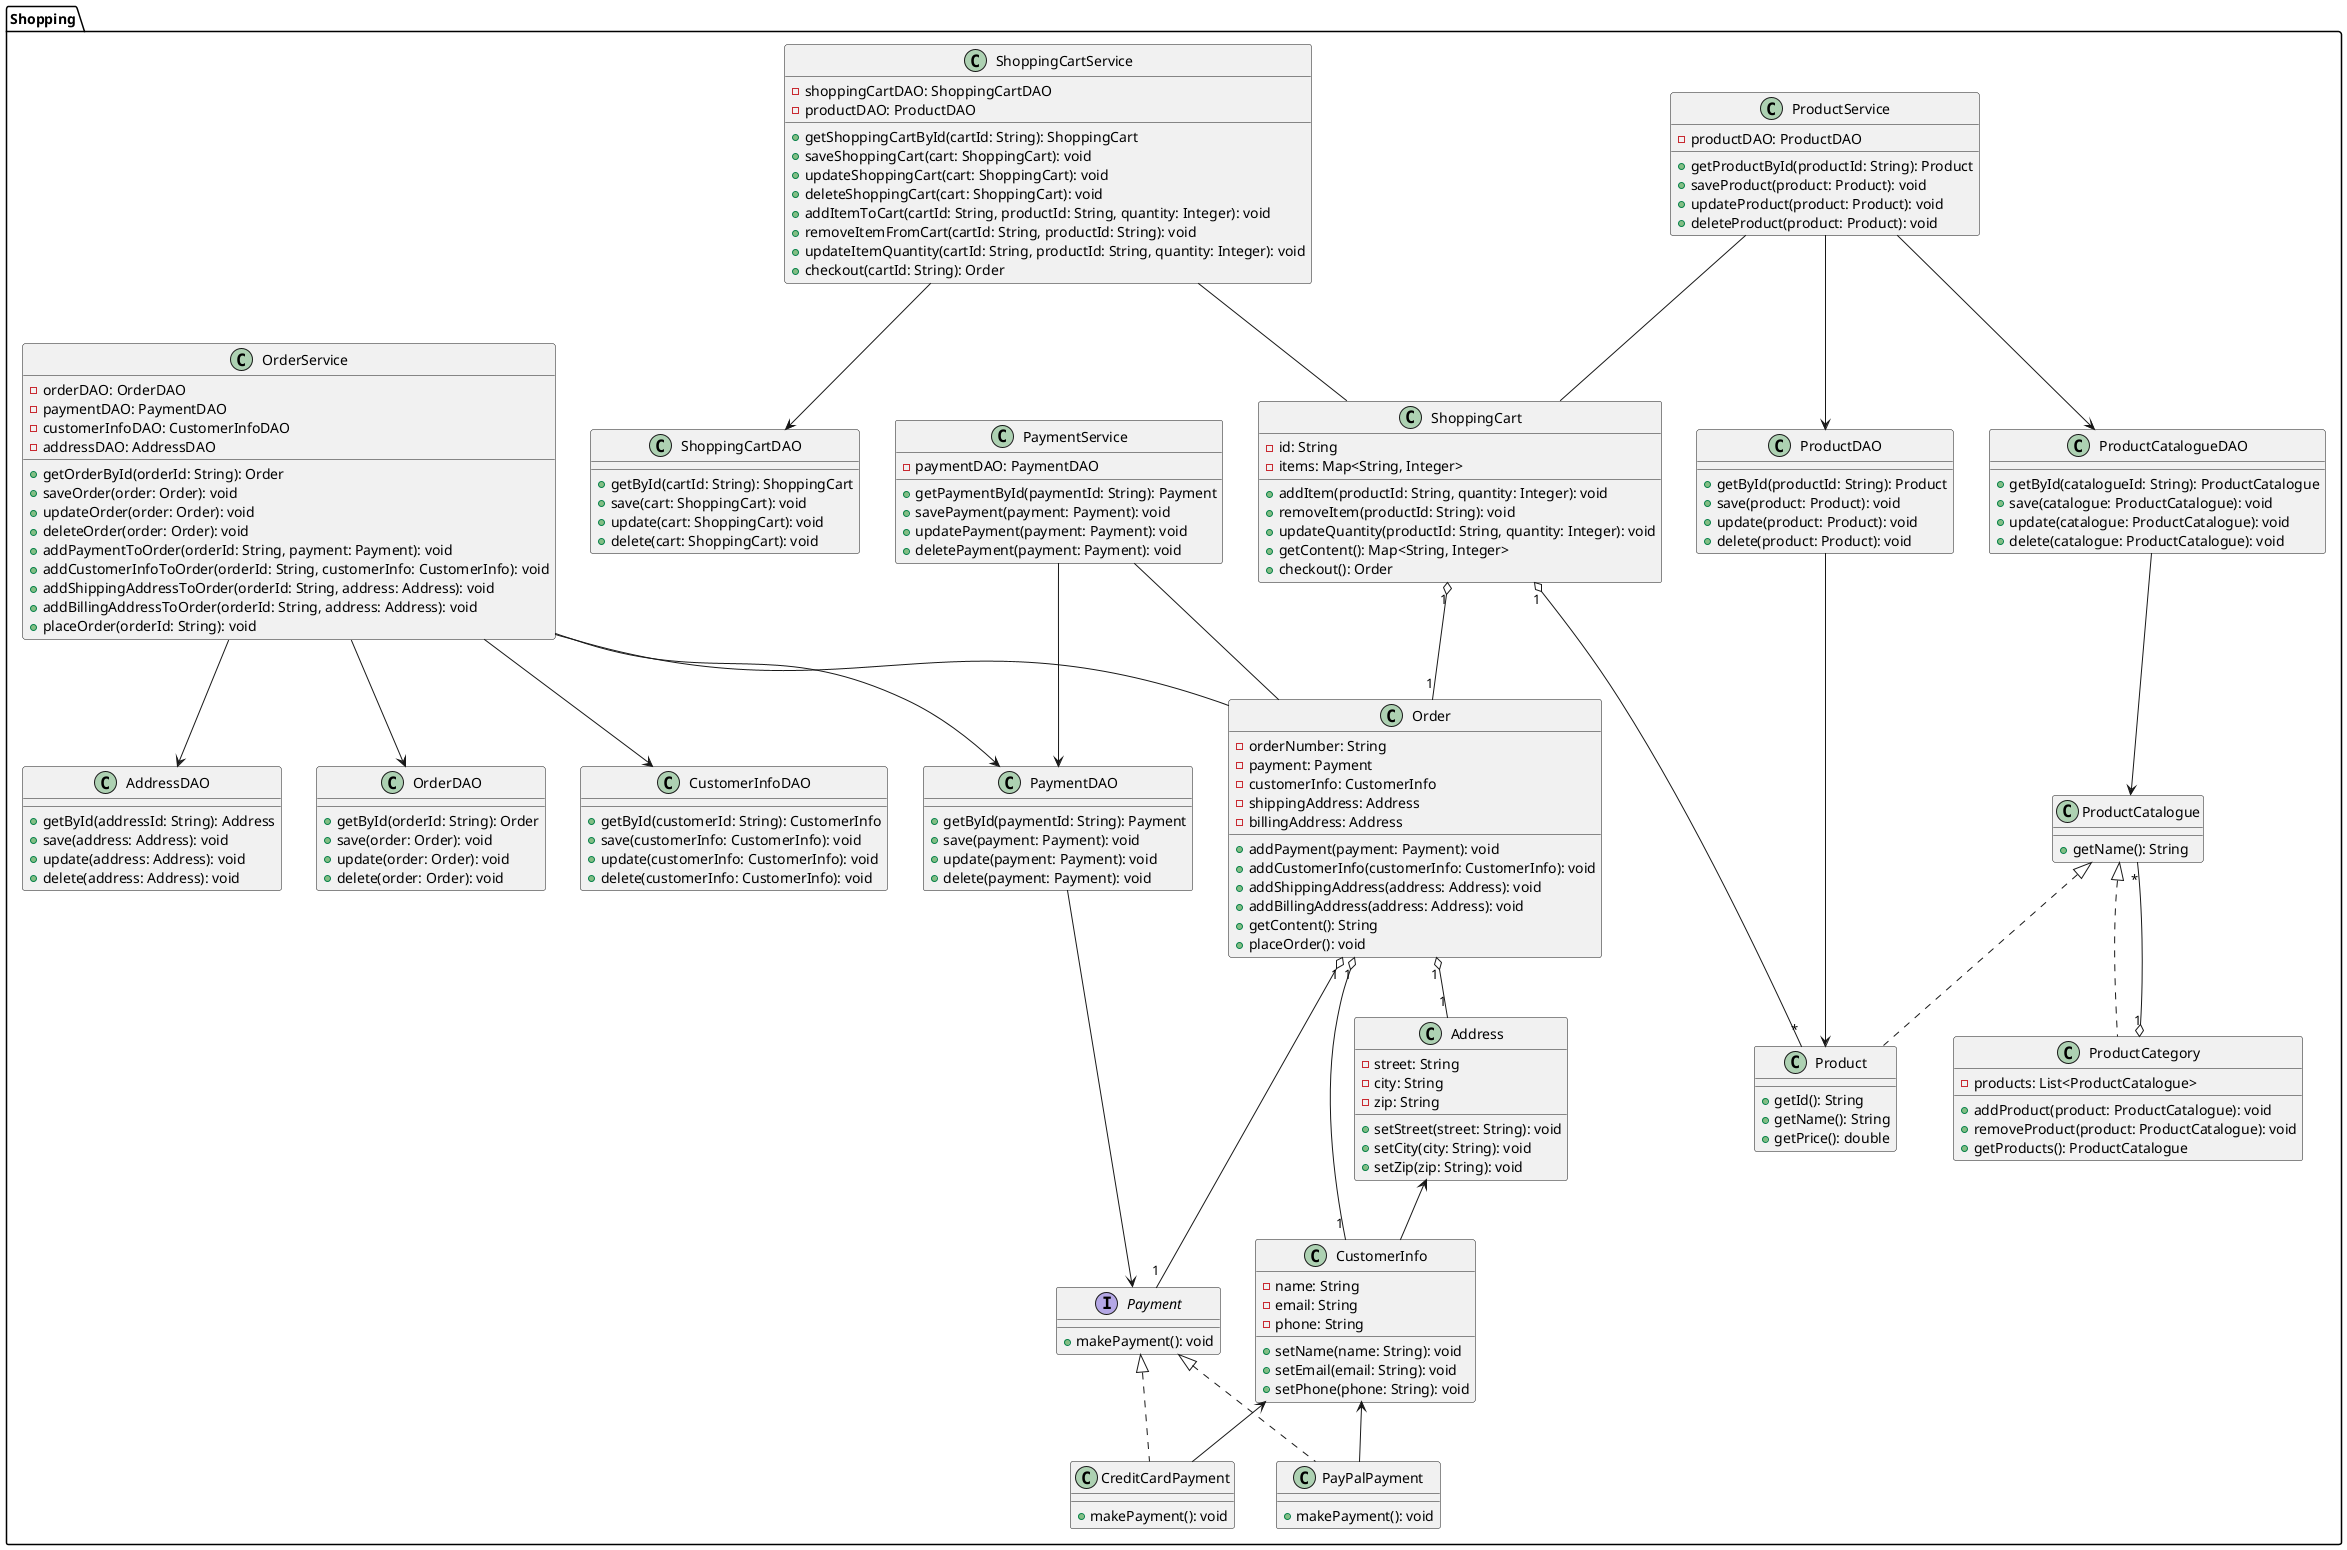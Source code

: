 @startuml
Package "Shopping" {

  class Product {
    + getId(): String
    + getName(): String
    + getPrice(): double
  }

  class ProductCatalogue {
    + getName(): String
  }

  class ProductCategory {
    - products: List<ProductCatalogue>
    + addProduct(product: ProductCatalogue): void
    + removeProduct(product: ProductCatalogue): void
    + getProducts(): ProductCatalogue
  }

  class ProductDAO {
    + getById(productId: String): Product
    + save(product: Product): void
    + update(product: Product): void
    + delete(product: Product): void
  }

  class ProductCatalogueDAO {
    + getById(catalogueId: String): ProductCatalogue
    + save(catalogue: ProductCatalogue): void
    + update(catalogue: ProductCatalogue): void
    + delete(catalogue: ProductCatalogue): void
  }

  ProductCategory "1" o-- "*" ProductCatalogue
  ProductCatalogue <|.. Product
  ProductCatalogue <|.. ProductCategory
  ProductDAO --> Product
  ProductCatalogueDAO --> ProductCatalogue

  interface Payment {
    + makePayment(): void
  }

  class CreditCardPayment {
    + makePayment(): void
  }

  class PayPalPayment {
    + makePayment(): void
  }

  class PaymentDAO {
    + getById(paymentId: String): Payment
    + save(payment: Payment): void
    + update(payment: Payment): void
    + delete(payment: Payment): void
  }

  Payment <|.. CreditCardPayment
  Payment <|.. PayPalPayment
  PaymentDAO --> Payment

  class ShoppingCart {
    - id: String
    - items: Map<String, Integer>
    + addItem(productId: String, quantity: Integer): void
    + removeItem(productId: String): void
    + updateQuantity(productId: String, quantity: Integer): void
    + getContent(): Map<String, Integer>
    + checkout(): Order
  }

  class ShoppingCartDAO {
    + getById(cartId: String): ShoppingCart
    + save(cart: ShoppingCart): void
    + update(cart: ShoppingCart): void
    + delete(cart: ShoppingCart): void
  }

  class Order {
    - orderNumber: String
    - payment: Payment
    - customerInfo: CustomerInfo
    - shippingAddress: Address
    - billingAddress: Address
    + addPayment(payment: Payment): void
    + addCustomerInfo(customerInfo: CustomerInfo): void
    + addShippingAddress(address: Address): void
    + addBillingAddress(address: Address): void
    + getContent(): String
    + placeOrder(): void
  }

  class OrderDAO {
    + getById(orderId: String): Order
    + save(order: Order): void
    + update(order: Order): void
    + delete(order: Order): void
  }

  class CustomerInfo {
    - name: String
    - email: String
    - phone: String
    + setName(name: String): void
    + setEmail(email: String): void
    + setPhone(phone: String): void
  }

  class CustomerInfoDAO {
    + getById(customerId: String): CustomerInfo
    + save(customerInfo: CustomerInfo): void
    + update(customerInfo: CustomerInfo): void
    + delete(customerInfo: CustomerInfo): void
  }

  class Address {
    - street: String
    - city: String
    - zip: String
    + setStreet(street: String): void
    + setCity(city: String): void
    + setZip(zip: String): void
  }

  class AddressDAO {
    + getById(addressId: String): Address
    + save(address: Address): void
    + update(address: Address): void
    + delete(address: Address): void
  }

  class ProductService {
    - productDAO: ProductDAO
    + getProductById(productId: String): Product
    + saveProduct(product: Product): void
    + updateProduct(product: Product): void
    + deleteProduct(product: Product): void
    
  }

  class PaymentService {
    - paymentDAO: PaymentDAO
    + getPaymentById(paymentId: String): Payment
    + savePayment(payment: Payment): void
    + updatePayment(payment: Payment): void
    + deletePayment(payment: Payment): void
  }

  class ShoppingCartService {
    - shoppingCartDAO: ShoppingCartDAO
    - productDAO: ProductDAO
    + getShoppingCartById(cartId: String): ShoppingCart
    + saveShoppingCart(cart: ShoppingCart): void
    + updateShoppingCart(cart: ShoppingCart): void
    + deleteShoppingCart(cart: ShoppingCart): void
    + addItemToCart(cartId: String, productId: String, quantity: Integer): void
    + removeItemFromCart(cartId: String, productId: String): void
    + updateItemQuantity(cartId: String, productId: String, quantity: Integer): void
    + checkout(cartId: String): Order
  }

  class OrderService {
    - orderDAO: OrderDAO
    - paymentDAO: PaymentDAO
    - customerInfoDAO: CustomerInfoDAO
    - addressDAO: AddressDAO
    + getOrderById(orderId: String): Order
    + saveOrder(order: Order): void
    + updateOrder(order: Order): void
    + deleteOrder(order: Order): void
    + addPaymentToOrder(orderId: String, payment: Payment): void
    + addCustomerInfoToOrder(orderId: String, customerInfo: CustomerInfo): void
    + addShippingAddressToOrder(orderId: String, address: Address): void
    + addBillingAddressToOrder(orderId: String, address: Address): void
    + placeOrder(orderId: String): void
  }

  ProductService --> ProductCatalogueDAO
  ProductService --> ProductDAO
  ProductService --ShoppingCart
  PaymentService --> PaymentDAO
  ShoppingCartService --> ShoppingCartDAO
  ShoppingCartService -- ShoppingCart
  OrderService -- Order
  PaymentService -- Order
  OrderService --> OrderDAO
  OrderService --> PaymentDAO
  OrderService --> CustomerInfoDAO
  OrderService --> AddressDAO
}

ShoppingCart "1" o-- "*" Product
ShoppingCart "1" o-- "1" Order
Order "1" o-- "1" Payment
Order "1" o-- "1" CustomerInfo
Order "1" o-- "1" Address
CustomerInfo <-- CreditCardPayment
CustomerInfo <-- PayPalPayment
Address <-- CustomerInfo

@enduml
